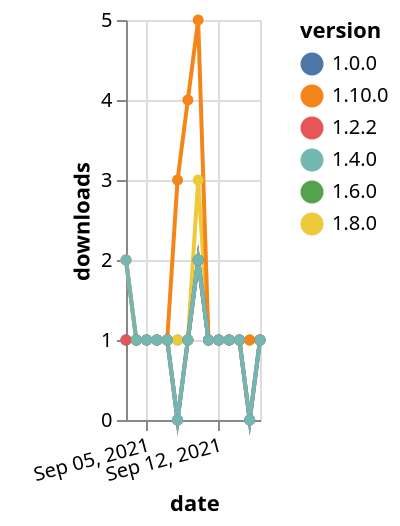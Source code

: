 {"$schema": "https://vega.github.io/schema/vega-lite/v5.json", "description": "A simple bar chart with embedded data.", "data": {"values": [{"date": "2021-09-03", "total": 167, "delta": 1, "version": "1.6.0"}, {"date": "2021-09-04", "total": 168, "delta": 1, "version": "1.6.0"}, {"date": "2021-09-05", "total": 169, "delta": 1, "version": "1.6.0"}, {"date": "2021-09-06", "total": 170, "delta": 1, "version": "1.6.0"}, {"date": "2021-09-07", "total": 171, "delta": 1, "version": "1.6.0"}, {"date": "2021-09-08", "total": 172, "delta": 1, "version": "1.6.0"}, {"date": "2021-09-09", "total": 173, "delta": 1, "version": "1.6.0"}, {"date": "2021-09-10", "total": 175, "delta": 2, "version": "1.6.0"}, {"date": "2021-09-11", "total": 176, "delta": 1, "version": "1.6.0"}, {"date": "2021-09-12", "total": 177, "delta": 1, "version": "1.6.0"}, {"date": "2021-09-13", "total": 178, "delta": 1, "version": "1.6.0"}, {"date": "2021-09-14", "total": 179, "delta": 1, "version": "1.6.0"}, {"date": "2021-09-15", "total": 180, "delta": 1, "version": "1.6.0"}, {"date": "2021-09-16", "total": 181, "delta": 1, "version": "1.6.0"}, {"date": "2021-09-03", "total": 201, "delta": 2, "version": "1.8.0"}, {"date": "2021-09-04", "total": 202, "delta": 1, "version": "1.8.0"}, {"date": "2021-09-05", "total": 203, "delta": 1, "version": "1.8.0"}, {"date": "2021-09-06", "total": 204, "delta": 1, "version": "1.8.0"}, {"date": "2021-09-07", "total": 205, "delta": 1, "version": "1.8.0"}, {"date": "2021-09-08", "total": 206, "delta": 1, "version": "1.8.0"}, {"date": "2021-09-09", "total": 207, "delta": 1, "version": "1.8.0"}, {"date": "2021-09-10", "total": 210, "delta": 3, "version": "1.8.0"}, {"date": "2021-09-11", "total": 211, "delta": 1, "version": "1.8.0"}, {"date": "2021-09-12", "total": 212, "delta": 1, "version": "1.8.0"}, {"date": "2021-09-13", "total": 213, "delta": 1, "version": "1.8.0"}, {"date": "2021-09-14", "total": 214, "delta": 1, "version": "1.8.0"}, {"date": "2021-09-15", "total": 215, "delta": 1, "version": "1.8.0"}, {"date": "2021-09-16", "total": 216, "delta": 1, "version": "1.8.0"}, {"date": "2021-09-03", "total": 122, "delta": 2, "version": "1.10.0"}, {"date": "2021-09-04", "total": 123, "delta": 1, "version": "1.10.0"}, {"date": "2021-09-05", "total": 124, "delta": 1, "version": "1.10.0"}, {"date": "2021-09-06", "total": 125, "delta": 1, "version": "1.10.0"}, {"date": "2021-09-07", "total": 126, "delta": 1, "version": "1.10.0"}, {"date": "2021-09-08", "total": 129, "delta": 3, "version": "1.10.0"}, {"date": "2021-09-09", "total": 133, "delta": 4, "version": "1.10.0"}, {"date": "2021-09-10", "total": 138, "delta": 5, "version": "1.10.0"}, {"date": "2021-09-11", "total": 139, "delta": 1, "version": "1.10.0"}, {"date": "2021-09-12", "total": 140, "delta": 1, "version": "1.10.0"}, {"date": "2021-09-13", "total": 141, "delta": 1, "version": "1.10.0"}, {"date": "2021-09-14", "total": 142, "delta": 1, "version": "1.10.0"}, {"date": "2021-09-15", "total": 143, "delta": 1, "version": "1.10.0"}, {"date": "2021-09-16", "total": 144, "delta": 1, "version": "1.10.0"}, {"date": "2021-09-03", "total": 237, "delta": 1, "version": "1.0.0"}, {"date": "2021-09-04", "total": 238, "delta": 1, "version": "1.0.0"}, {"date": "2021-09-05", "total": 239, "delta": 1, "version": "1.0.0"}, {"date": "2021-09-06", "total": 240, "delta": 1, "version": "1.0.0"}, {"date": "2021-09-07", "total": 241, "delta": 1, "version": "1.0.0"}, {"date": "2021-09-08", "total": 241, "delta": 0, "version": "1.0.0"}, {"date": "2021-09-09", "total": 242, "delta": 1, "version": "1.0.0"}, {"date": "2021-09-10", "total": 244, "delta": 2, "version": "1.0.0"}, {"date": "2021-09-11", "total": 245, "delta": 1, "version": "1.0.0"}, {"date": "2021-09-12", "total": 246, "delta": 1, "version": "1.0.0"}, {"date": "2021-09-13", "total": 247, "delta": 1, "version": "1.0.0"}, {"date": "2021-09-14", "total": 248, "delta": 1, "version": "1.0.0"}, {"date": "2021-09-15", "total": 248, "delta": 0, "version": "1.0.0"}, {"date": "2021-09-16", "total": 249, "delta": 1, "version": "1.0.0"}, {"date": "2021-09-03", "total": 195, "delta": 1, "version": "1.2.2"}, {"date": "2021-09-04", "total": 196, "delta": 1, "version": "1.2.2"}, {"date": "2021-09-05", "total": 197, "delta": 1, "version": "1.2.2"}, {"date": "2021-09-06", "total": 198, "delta": 1, "version": "1.2.2"}, {"date": "2021-09-07", "total": 199, "delta": 1, "version": "1.2.2"}, {"date": "2021-09-08", "total": 199, "delta": 0, "version": "1.2.2"}, {"date": "2021-09-09", "total": 200, "delta": 1, "version": "1.2.2"}, {"date": "2021-09-10", "total": 202, "delta": 2, "version": "1.2.2"}, {"date": "2021-09-11", "total": 203, "delta": 1, "version": "1.2.2"}, {"date": "2021-09-12", "total": 204, "delta": 1, "version": "1.2.2"}, {"date": "2021-09-13", "total": 205, "delta": 1, "version": "1.2.2"}, {"date": "2021-09-14", "total": 206, "delta": 1, "version": "1.2.2"}, {"date": "2021-09-15", "total": 206, "delta": 0, "version": "1.2.2"}, {"date": "2021-09-16", "total": 207, "delta": 1, "version": "1.2.2"}, {"date": "2021-09-03", "total": 179, "delta": 2, "version": "1.4.0"}, {"date": "2021-09-04", "total": 180, "delta": 1, "version": "1.4.0"}, {"date": "2021-09-05", "total": 181, "delta": 1, "version": "1.4.0"}, {"date": "2021-09-06", "total": 182, "delta": 1, "version": "1.4.0"}, {"date": "2021-09-07", "total": 183, "delta": 1, "version": "1.4.0"}, {"date": "2021-09-08", "total": 183, "delta": 0, "version": "1.4.0"}, {"date": "2021-09-09", "total": 184, "delta": 1, "version": "1.4.0"}, {"date": "2021-09-10", "total": 186, "delta": 2, "version": "1.4.0"}, {"date": "2021-09-11", "total": 187, "delta": 1, "version": "1.4.0"}, {"date": "2021-09-12", "total": 188, "delta": 1, "version": "1.4.0"}, {"date": "2021-09-13", "total": 189, "delta": 1, "version": "1.4.0"}, {"date": "2021-09-14", "total": 190, "delta": 1, "version": "1.4.0"}, {"date": "2021-09-15", "total": 190, "delta": 0, "version": "1.4.0"}, {"date": "2021-09-16", "total": 191, "delta": 1, "version": "1.4.0"}]}, "width": "container", "mark": {"type": "line", "point": {"filled": true}}, "encoding": {"x": {"field": "date", "type": "temporal", "timeUnit": "yearmonthdate", "title": "date", "axis": {"labelAngle": -15}}, "y": {"field": "delta", "type": "quantitative", "title": "downloads"}, "color": {"field": "version", "type": "nominal"}, "tooltip": {"field": "delta"}}}